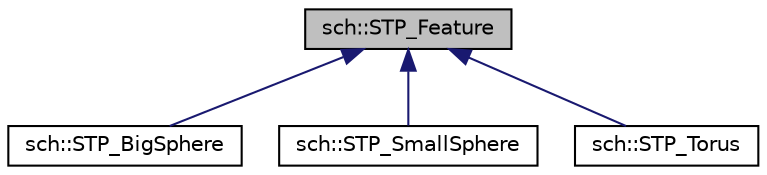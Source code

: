 digraph "sch::STP_Feature"
{
  edge [fontname="Helvetica",fontsize="10",labelfontname="Helvetica",labelfontsize="10"];
  node [fontname="Helvetica",fontsize="10",shape=record];
  Node0 [label="sch::STP_Feature",height=0.2,width=0.4,color="black", fillcolor="grey75", style="filled", fontcolor="black"];
  Node0 -> Node1 [dir="back",color="midnightblue",fontsize="10",style="solid",fontname="Helvetica"];
  Node1 [label="sch::STP_BigSphere",height=0.2,width=0.4,color="black", fillcolor="white", style="filled",URL="$classsch_1_1STP__BigSphere.html"];
  Node0 -> Node2 [dir="back",color="midnightblue",fontsize="10",style="solid",fontname="Helvetica"];
  Node2 [label="sch::STP_SmallSphere",height=0.2,width=0.4,color="black", fillcolor="white", style="filled",URL="$classsch_1_1STP__SmallSphere.html"];
  Node0 -> Node3 [dir="back",color="midnightblue",fontsize="10",style="solid",fontname="Helvetica"];
  Node3 [label="sch::STP_Torus",height=0.2,width=0.4,color="black", fillcolor="white", style="filled",URL="$classsch_1_1STP__Torus.html"];
}
